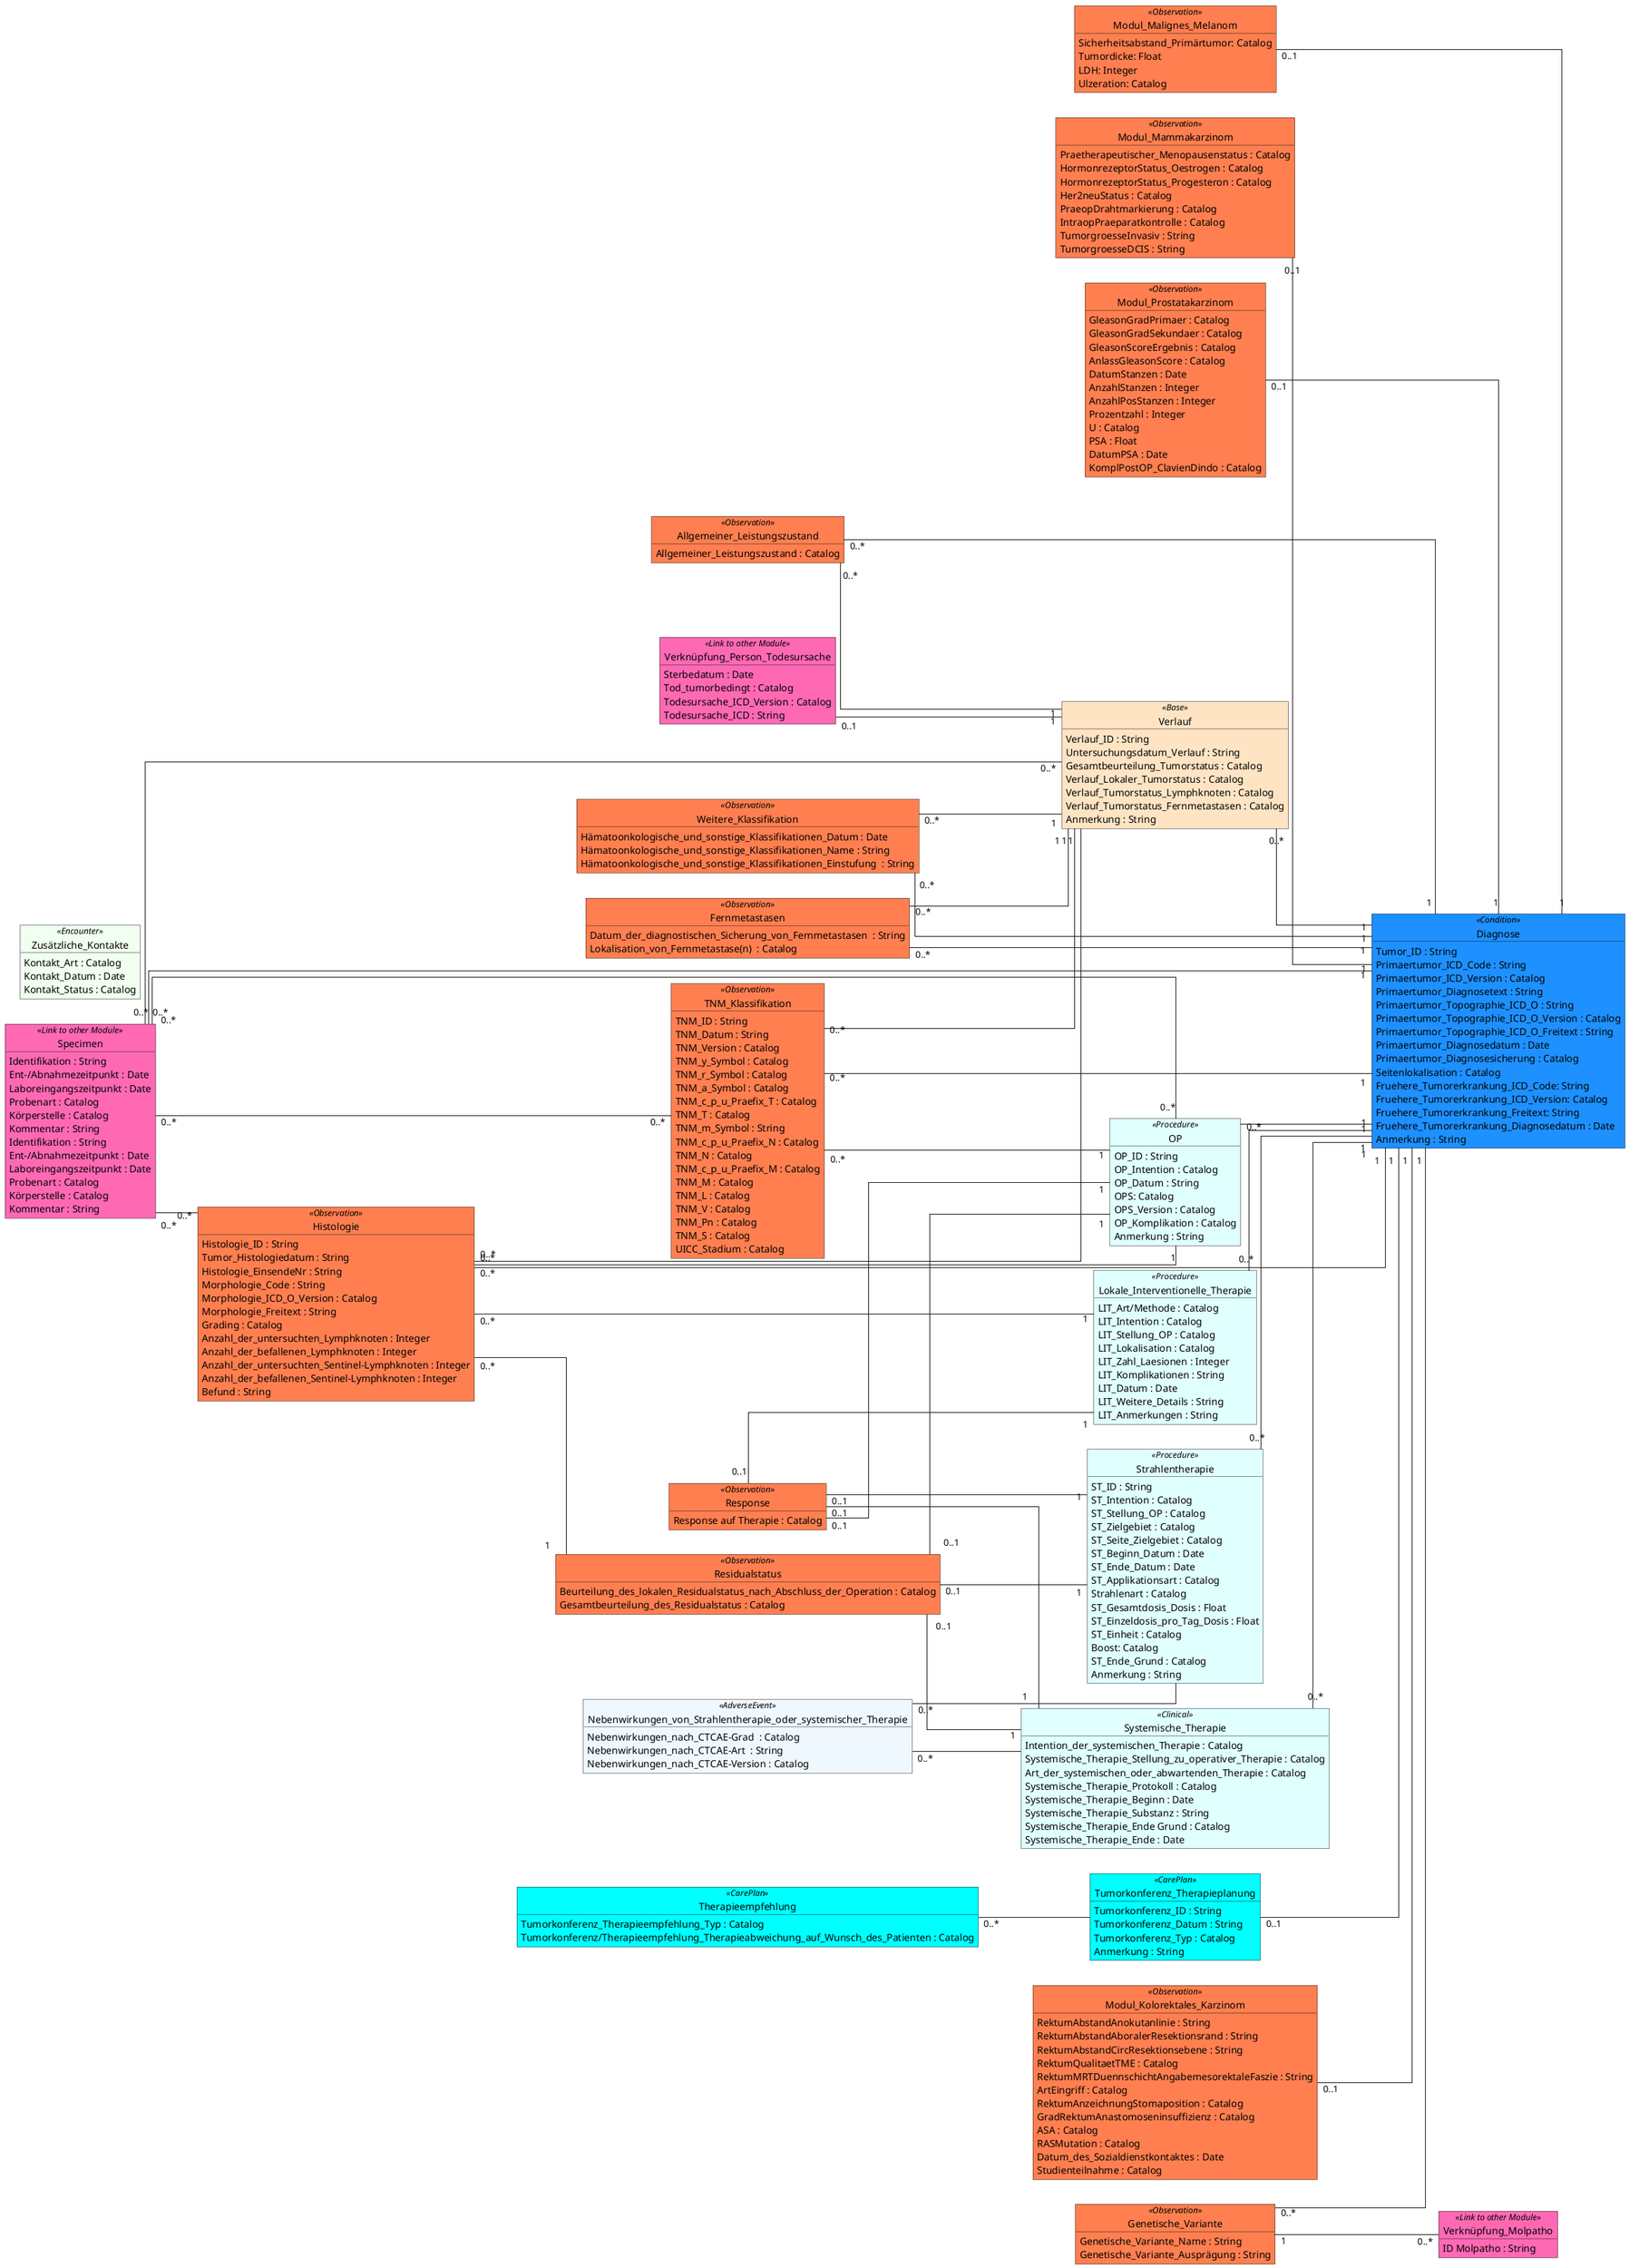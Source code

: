 @startuml
skinparam linetype ortho
left to right direction







object Diagnose <<Condition>> #DodgerBlue {
  Tumor_ID : String
  Primaertumor_ICD_Code : String
  Primaertumor_ICD_Version : Catalog
  Primaertumor_Diagnosetext : String
  Primaertumor_Topographie_ICD_O : String
  Primaertumor_Topographie_ICD_O_Version : Catalog
  Primaertumor_Topographie_ICD_O_Freitext : String
  Primaertumor_Diagnosedatum : Date
  Primaertumor_Diagnosesicherung : Catalog
  Seitenlokalisation : Catalog
  Fruehere_Tumorerkrankung_ICD_Code: String
  Fruehere_Tumorerkrankung_ICD_Version: Catalog
  Fruehere_Tumorerkrankung_Freitext: String
  Fruehere_Tumorerkrankung_Diagnosedatum : Date
  Anmerkung : String
}



object Allgemeiner_Leistungszustand <<Observation>> #Coral {
  Allgemeiner_Leistungszustand : Catalog

}

object OP <<Procedure>> #LightCyan {
  OP_ID : String
  OP_Intention : Catalog
  OP_Datum : String
  OPS: Catalog
  OPS_Version : Catalog
  OP_Komplikation : Catalog
  Anmerkung : String

}

object Strahlentherapie <<Procedure>> #LightCyan {
  ST_ID : String
  ST_Intention : Catalog
  ST_Stellung_OP : Catalog
  ST_Zielgebiet : Catalog
  ST_Seite_Zielgebiet : Catalog
  ST_Beginn_Datum : Date
  ST_Ende_Datum : Date
  ST_Applikationsart : Catalog
  Strahlenart : Catalog
  ST_Gesamtdosis_Dosis : Float
  ST_Einzeldosis_pro_Tag_Dosis : Float
  ST_Einheit : Catalog
  Boost: Catalog
  ST_Ende_Grund : Catalog
  Anmerkung : String
}

object Lokale_Interventionelle_Therapie <<Procedure>> #LightCyan {
LIT_Art/Methode : Catalog
LIT_Intention : Catalog
LIT_Stellung_OP : Catalog
LIT_Lokalisation : Catalog
LIT_Zahl_Laesionen : Integer
LIT_Komplikationen : String
LIT_Datum : Date
LIT_Weitere_Details : String
LIT_Anmerkungen : String
}


object Nebenwirkungen_von_Strahlentherapie_oder_systemischer_Therapie <<AdverseEvent>> #AliceBlue {
  Nebenwirkungen_nach_CTCAE-Grad  : Catalog
  Nebenwirkungen_nach_CTCAE-Art  : String
  Nebenwirkungen_nach_CTCAE-Version : Catalog
}

object Systemische_Therapie <<Clinical>> #LightCyan {
  Intention_der_systemischen_Therapie : Catalog
  Systemische_Therapie_Stellung_zu_operativer_Therapie : Catalog
  Art_der_systemischen_oder_abwartenden_Therapie : Catalog
  Systemische_Therapie_Protokoll : Catalog
  Systemische_Therapie_Beginn : Date
  Systemische_Therapie_Substanz : String
  Systemische_Therapie_Ende Grund : Catalog
  Systemische_Therapie_Ende : Date
}

object Verlauf <<Base>> #Bisque {
  Verlauf_ID : String
  Untersuchungsdatum_Verlauf : String
  Gesamtbeurteilung_Tumorstatus : Catalog
  Verlauf_Lokaler_Tumorstatus : Catalog
  Verlauf_Tumorstatus_Lymphknoten : Catalog
  Verlauf_Tumorstatus_Fernmetastasen : Catalog
  Anmerkung : String
}


object Tumorkonferenz_Therapieplanung <<CarePlan>> #Aqua {
  Tumorkonferenz_ID : String
  Tumorkonferenz_Datum : String
  Tumorkonferenz_Typ : Catalog
  Anmerkung : String
}

object Therapieempfehlung <<CarePlan>> #Aqua {
  Tumorkonferenz_Therapieempfehlung_Typ : Catalog
  Tumorkonferenz/Therapieempfehlung_Therapieabweichung_auf_Wunsch_des_Patienten : Catalog
}


object Verknüpfung_Person_Todesursache <<Link to other Module>> #HotPink {
  Sterbedatum : Date
  Tod_tumorbedingt : Catalog
  Todesursache_ICD_Version : Catalog
  Todesursache_ICD : String
}

object Zusätzliche_Kontakte <<Encounter>> #HoneyDew {
  Kontakt_Art : Catalog
  Kontakt_Datum : Date
  Kontakt_Status : Catalog
}

object Specimen <<Link to other Module>> #HotPink {

  Identifikation : String
  Ent-/Abnahmezeitpunkt : Date
  Laboreingangszeitpunkt : Date
  Probenart : Catalog
  Körperstelle : Catalog
  Kommentar : String
  }

  object Verknüpfung_Molpatho <<Link to other Module>> #HotPink{
  ID Molpatho : String
  }


object Histologie <<Observation>> #Coral {
  Histologie_ID : String
  Tumor_Histologiedatum : String
  Histologie_EinsendeNr : String
  Morphologie_Code : String
  Morphologie_ICD_O_Version : Catalog
  Morphologie_Freitext : String
  Grading : Catalog
  Anzahl_der_untersuchten_Lymphknoten : Integer
  Anzahl_der_befallenen_Lymphknoten : Integer
  Anzahl_der_untersuchten_Sentinel-Lymphknoten : Integer
  Anzahl_der_befallenen_Sentinel-Lymphknoten : Integer
  Befund : String
}


object TNM_Klassifikation <<Observation>> #Coral {
  TNM_ID : String
  TNM_Datum : String
  TNM_Version : Catalog
  TNM_y_Symbol : Catalog
  TNM_r_Symbol : Catalog
  TNM_a_Symbol : Catalog
  TNM_c_p_u_Praefix_T : Catalog
  TNM_T : Catalog
  TNM_m_Symbol : String
  TNM_c_p_u_Praefix_N : Catalog
  TNM_N : Catalog
  TNM_c_p_u_Praefix_M : Catalog
  TNM_M : Catalog
  TNM_L : Catalog
  TNM_V : Catalog
  TNM_Pn : Catalog
  TNM_S : Catalog
  UICC_Stadium : Catalog
}


object Weitere_Klassifikation <<Observation>> #Coral {
  Hämatoonkologische_und_sonstige_Klassifikationen_Datum : Date
  Hämatoonkologische_und_sonstige_Klassifikationen_Name : String
  Hämatoonkologische_und_sonstige_Klassifikationen_Einstufung  : String
}

object Residualstatus <<Observation>> #Coral {
  Beurteilung_des_lokalen_Residualstatus_nach_Abschluss_der_Operation : Catalog
  Gesamtbeurteilung_des_Residualstatus : Catalog
}

object Response <<Observation>> #Coral {
  Response auf Therapie : Catalog
}


object Fernmetastasen <<Observation>> #Coral {
  Datum_der_diagnostischen_Sicherung_von_Fernmetastasen  : String
  Lokalisation_von_Fernmetastase(n)  : Catalog

}

object Genetische_Variante <<Observation>> #Coral {

  Genetische_Variante_Name : String
  Genetische_Variante_Ausprägung : String

}

object Specimen <<Link to other Module>> #HotPink {

  Identifikation : String
  Ent-/Abnahmezeitpunkt : Date
  Laboreingangszeitpunkt : Date
  Probenart : Catalog
  Körperstelle : Catalog
  Kommentar : String

}




object Modul_Kolorektales_Karzinom <<Observation>> #Coral {
  RektumAbstandAnokutanlinie : String
  RektumAbstandAboralerResektionsrand : String
  RektumAbstandCircResektionsebene : String
  RektumQualitaetTME : Catalog
  RektumMRTDuennschichtAngabemesorektaleFaszie : String
  ArtEingriff : Catalog
  RektumAnzeichnungStomaposition : Catalog
  GradRektumAnastomoseninsuffizienz : Catalog
  ASA : Catalog
  RASMutation : Catalog
  Datum_des_Sozialdienstkontaktes : Date
  Studienteilnahme : Catalog


}


object Modul_Malignes_Melanom <<Observation>> #Coral {

  Sicherheitsabstand_Primärtumor: Catalog
  Tumordicke: Float
  LDH: Integer
  Ulzeration: Catalog
}

object Modul_Mammakarzinom <<Observation>> #Coral {
  Praetherapeutischer_Menopausenstatus : Catalog
  HormonrezeptorStatus_Oestrogen : Catalog
  HormonrezeptorStatus_Progesteron : Catalog
  Her2neuStatus : Catalog
  PraeopDrahtmarkierung : Catalog
  IntraopPraeparatkontrolle : Catalog
  TumorgroesseInvasiv : String
  TumorgroesseDCIS : String
}

object Modul_Prostatakarzinom <<Observation>> #Coral {
  GleasonGradPrimaer : Catalog
  GleasonGradSekundaer : Catalog
  GleasonScoreErgebnis : Catalog
  AnlassGleasonScore : Catalog
  DatumStanzen : Date
  AnzahlStanzen : Integer
  AnzahlPosStanzen : Integer
  Prozentzahl : Integer
  U : Catalog
  PSA : Float
  DatumPSA : Date
  KomplPostOP_ClavienDindo : Catalog

}


Therapieempfehlung "0..*" -- Tumorkonferenz_Therapieplanung
Nebenwirkungen_von_Strahlentherapie_oder_systemischer_Therapie  "0..*" -- Strahlentherapie
Nebenwirkungen_von_Strahlentherapie_oder_systemischer_Therapie  "0..*" -- Systemische_Therapie
Verlauf "0..*" -- "1" Diagnose
Allgemeiner_Leistungszustand "0..*" -- "1" Diagnose
Allgemeiner_Leistungszustand "0..*" -- "1" Verlauf
Specimen "0..*" -- "0..*" Verlauf
Specimen "0..*" -- "1" Diagnose
Specimen "0..*" -- "0..*" OP
Specimen "0..*" -- "0..*" Histologie
Specimen "0..*" -- "0..*" TNM_Klassifikation
Strahlentherapie "0..*" -- "1" Diagnose
Systemische_Therapie "0..*" -- "1" Diagnose
Histologie "0..*" -- "1" Diagnose
Histologie "0..*" -- "1" Residualstatus
TNM_Klassifikation "0..*" -- "1" Diagnose
TNM_Klassifikation "0..*" -- "1" OP
OP "0..*" -- "1" Diagnose
TNM_Klassifikation "0..*" -- "1" Verlauf
Histologie "0..*" -- "1" OP
Histologie "0..*" -- "1" Lokale_Interventionelle_Therapie
Histologie "0..*" -- "1" Verlauf
Weitere_Klassifikation "0..*" -- "1" Diagnose
Weitere_Klassifikation "0..*" -- "1" Verlauf
Fernmetastasen "0..*" -- "1" Diagnose
Fernmetastasen "0..*" -- "1" Verlauf
Verknüpfung_Person_Todesursache "0..1" -- "1" Verlauf
Residualstatus "0..1" -- "1" OP
Residualstatus "0..1" -- "1" Strahlentherapie
Residualstatus "0..1" -- "1" Systemische_Therapie
Response "0..1" -- "1" Strahlentherapie
Response "0..1" -- "1" Systemische_Therapie
Response "0..1" -- "1" OP
Response "0..1" -- "1" Lokale_Interventionelle_Therapie
Tumorkonferenz_Therapieplanung "0..1" -- "1" Diagnose
Genetische_Variante "0..*" -- "1" Diagnose
Modul_Kolorektales_Karzinom "0..1" -- "1" Diagnose
Modul_Malignes_Melanom "0..1" -- "1" Diagnose
Modul_Mammakarzinom "0..1" -- "1" Diagnose
Modul_Prostatakarzinom "0..1" -- "1" Diagnose
Lokale_Interventionelle_Therapie "0..*" -- "1" Diagnose
Genetische_Variante "1" -- "0..*" Verknüpfung_Molpatho
@enduml